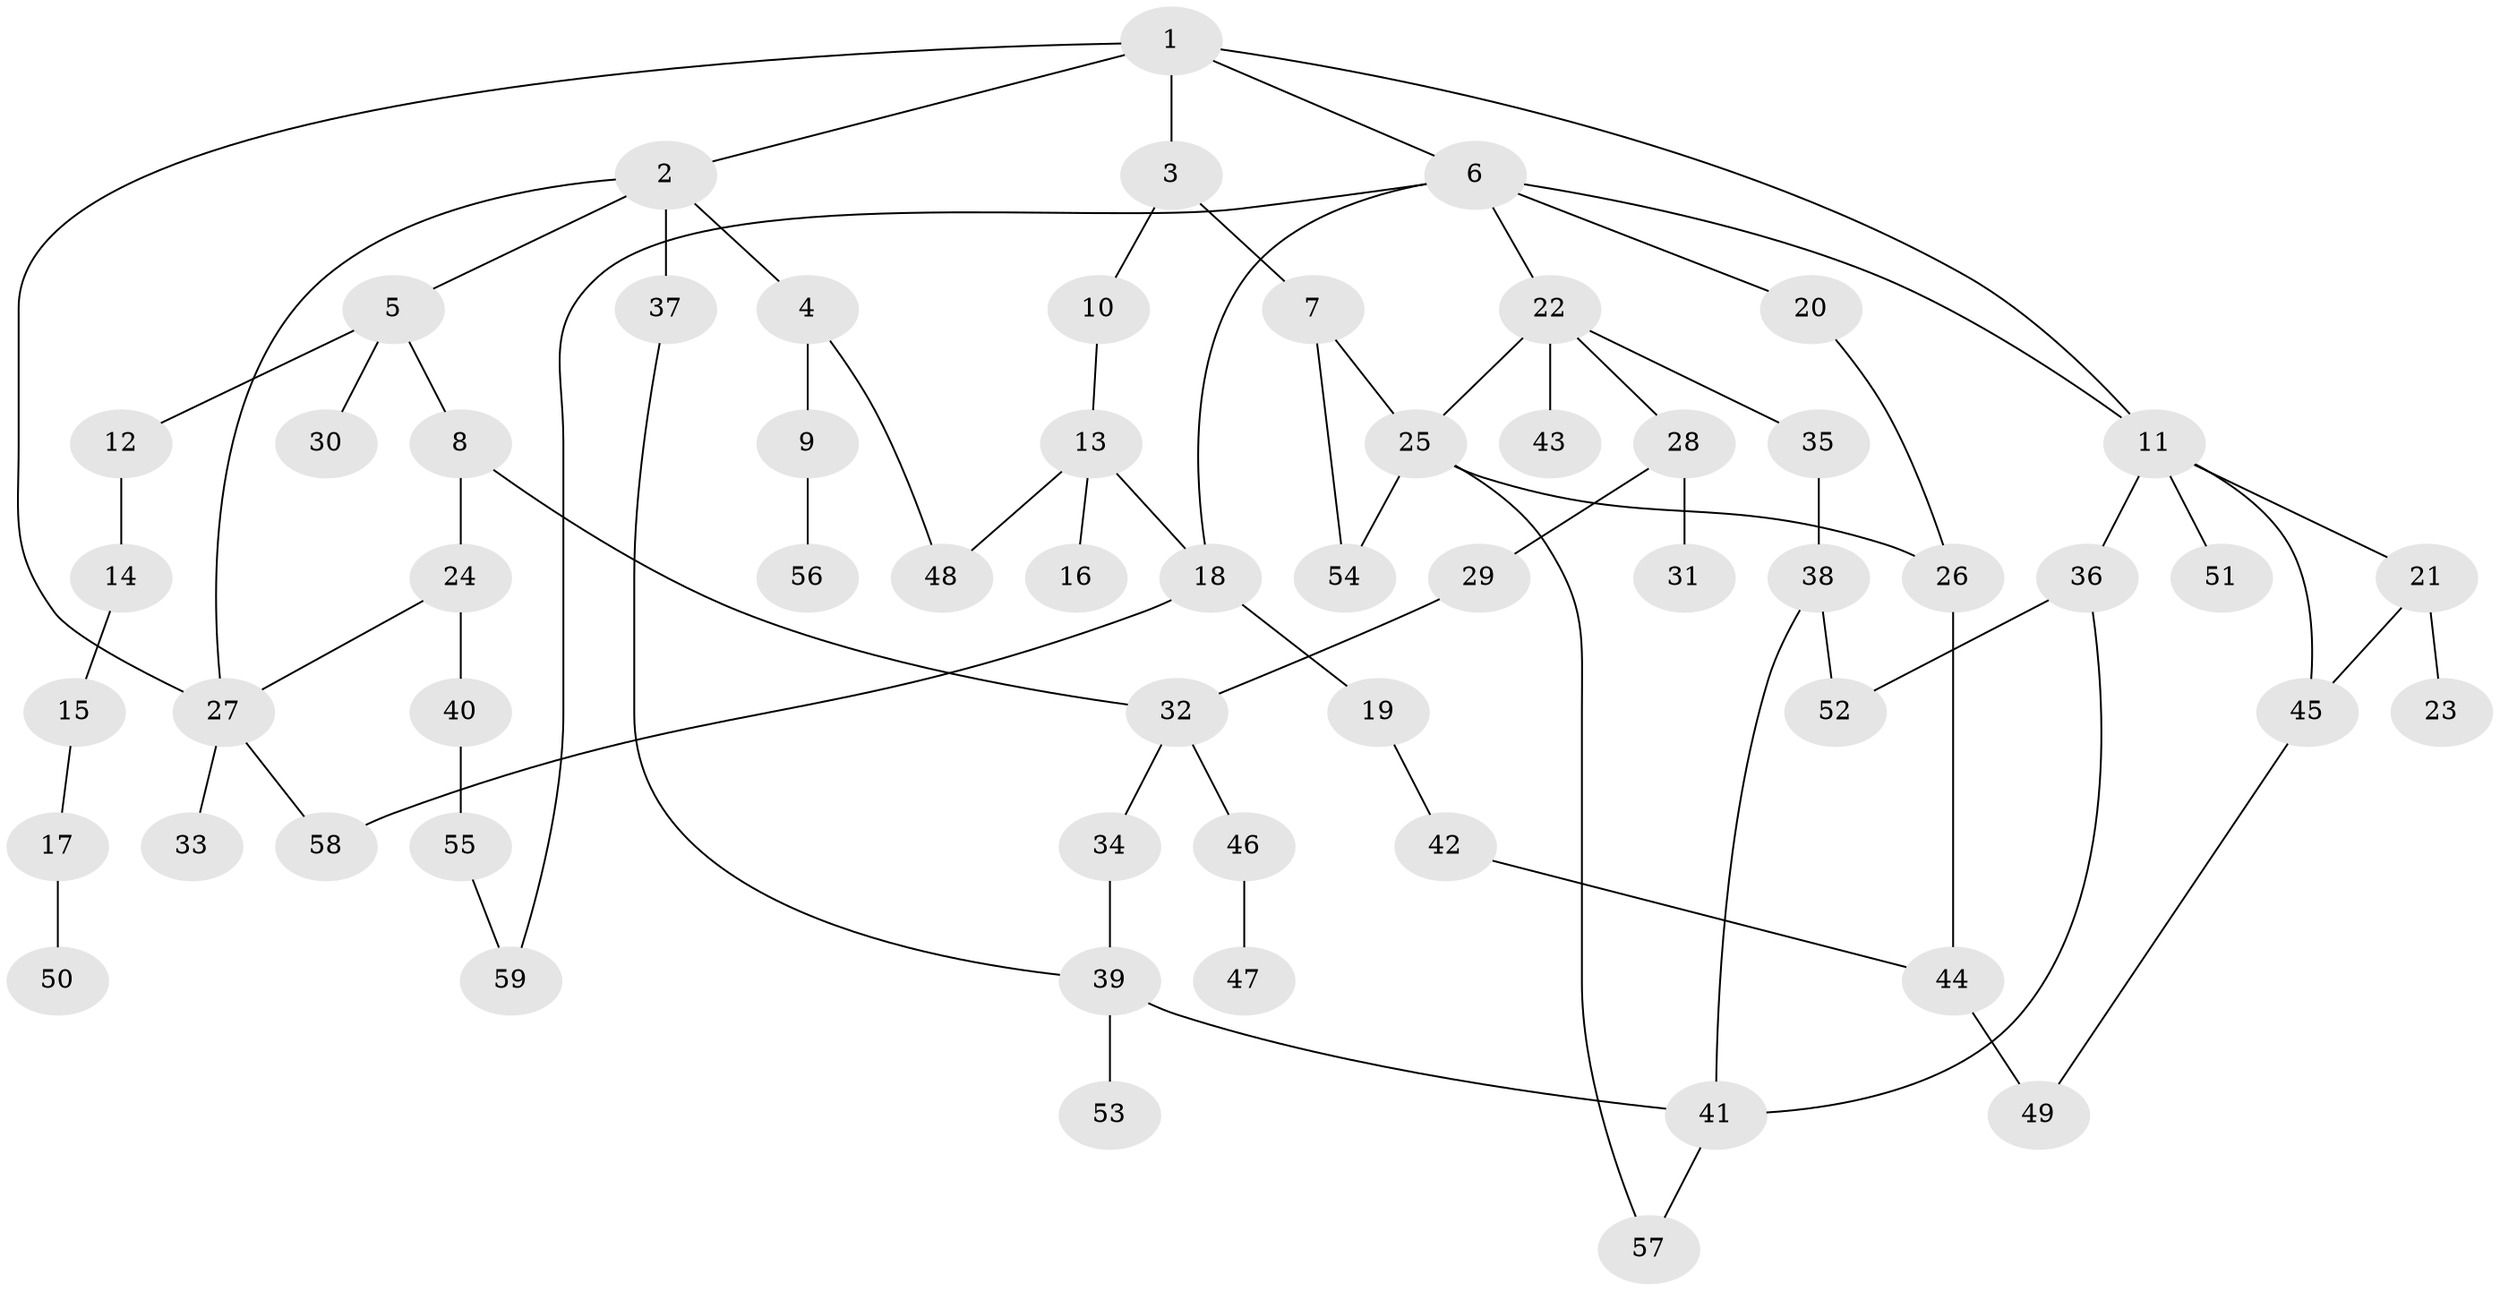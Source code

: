 // Generated by graph-tools (version 1.1) at 2025/10/02/27/25 16:10:52]
// undirected, 59 vertices, 77 edges
graph export_dot {
graph [start="1"]
  node [color=gray90,style=filled];
  1;
  2;
  3;
  4;
  5;
  6;
  7;
  8;
  9;
  10;
  11;
  12;
  13;
  14;
  15;
  16;
  17;
  18;
  19;
  20;
  21;
  22;
  23;
  24;
  25;
  26;
  27;
  28;
  29;
  30;
  31;
  32;
  33;
  34;
  35;
  36;
  37;
  38;
  39;
  40;
  41;
  42;
  43;
  44;
  45;
  46;
  47;
  48;
  49;
  50;
  51;
  52;
  53;
  54;
  55;
  56;
  57;
  58;
  59;
  1 -- 2;
  1 -- 3;
  1 -- 6;
  1 -- 11;
  1 -- 27;
  2 -- 4;
  2 -- 5;
  2 -- 27;
  2 -- 37;
  3 -- 7;
  3 -- 10;
  4 -- 9;
  4 -- 48;
  5 -- 8;
  5 -- 12;
  5 -- 30;
  6 -- 20;
  6 -- 22;
  6 -- 59;
  6 -- 18;
  6 -- 11;
  7 -- 25;
  7 -- 54;
  8 -- 24;
  8 -- 32;
  9 -- 56;
  10 -- 13;
  11 -- 21;
  11 -- 36;
  11 -- 45;
  11 -- 51;
  12 -- 14;
  13 -- 16;
  13 -- 18;
  13 -- 48;
  14 -- 15;
  15 -- 17;
  17 -- 50;
  18 -- 19;
  18 -- 58;
  19 -- 42;
  20 -- 26;
  21 -- 23;
  21 -- 45;
  22 -- 28;
  22 -- 35;
  22 -- 43;
  22 -- 25;
  24 -- 40;
  24 -- 27;
  25 -- 26;
  25 -- 54;
  25 -- 57;
  26 -- 44;
  27 -- 33;
  27 -- 58;
  28 -- 29;
  28 -- 31;
  29 -- 32;
  32 -- 34;
  32 -- 46;
  34 -- 39;
  35 -- 38;
  36 -- 52;
  36 -- 41;
  37 -- 39;
  38 -- 41;
  38 -- 52;
  39 -- 53;
  39 -- 41;
  40 -- 55;
  41 -- 57;
  42 -- 44;
  44 -- 49;
  45 -- 49;
  46 -- 47;
  55 -- 59;
}

